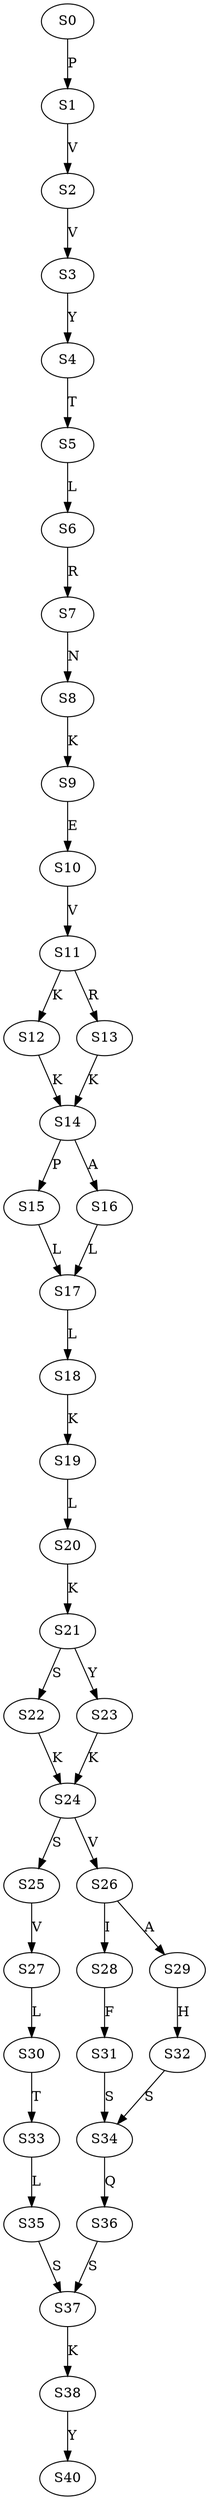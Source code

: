 strict digraph  {
	S0 -> S1 [ label = P ];
	S1 -> S2 [ label = V ];
	S2 -> S3 [ label = V ];
	S3 -> S4 [ label = Y ];
	S4 -> S5 [ label = T ];
	S5 -> S6 [ label = L ];
	S6 -> S7 [ label = R ];
	S7 -> S8 [ label = N ];
	S8 -> S9 [ label = K ];
	S9 -> S10 [ label = E ];
	S10 -> S11 [ label = V ];
	S11 -> S12 [ label = K ];
	S11 -> S13 [ label = R ];
	S12 -> S14 [ label = K ];
	S13 -> S14 [ label = K ];
	S14 -> S15 [ label = P ];
	S14 -> S16 [ label = A ];
	S15 -> S17 [ label = L ];
	S16 -> S17 [ label = L ];
	S17 -> S18 [ label = L ];
	S18 -> S19 [ label = K ];
	S19 -> S20 [ label = L ];
	S20 -> S21 [ label = K ];
	S21 -> S22 [ label = S ];
	S21 -> S23 [ label = Y ];
	S22 -> S24 [ label = K ];
	S23 -> S24 [ label = K ];
	S24 -> S25 [ label = S ];
	S24 -> S26 [ label = V ];
	S25 -> S27 [ label = V ];
	S26 -> S28 [ label = I ];
	S26 -> S29 [ label = A ];
	S27 -> S30 [ label = L ];
	S28 -> S31 [ label = F ];
	S29 -> S32 [ label = H ];
	S30 -> S33 [ label = T ];
	S31 -> S34 [ label = S ];
	S32 -> S34 [ label = S ];
	S33 -> S35 [ label = L ];
	S34 -> S36 [ label = Q ];
	S35 -> S37 [ label = S ];
	S36 -> S37 [ label = S ];
	S37 -> S38 [ label = K ];
	S38 -> S40 [ label = Y ];
}
